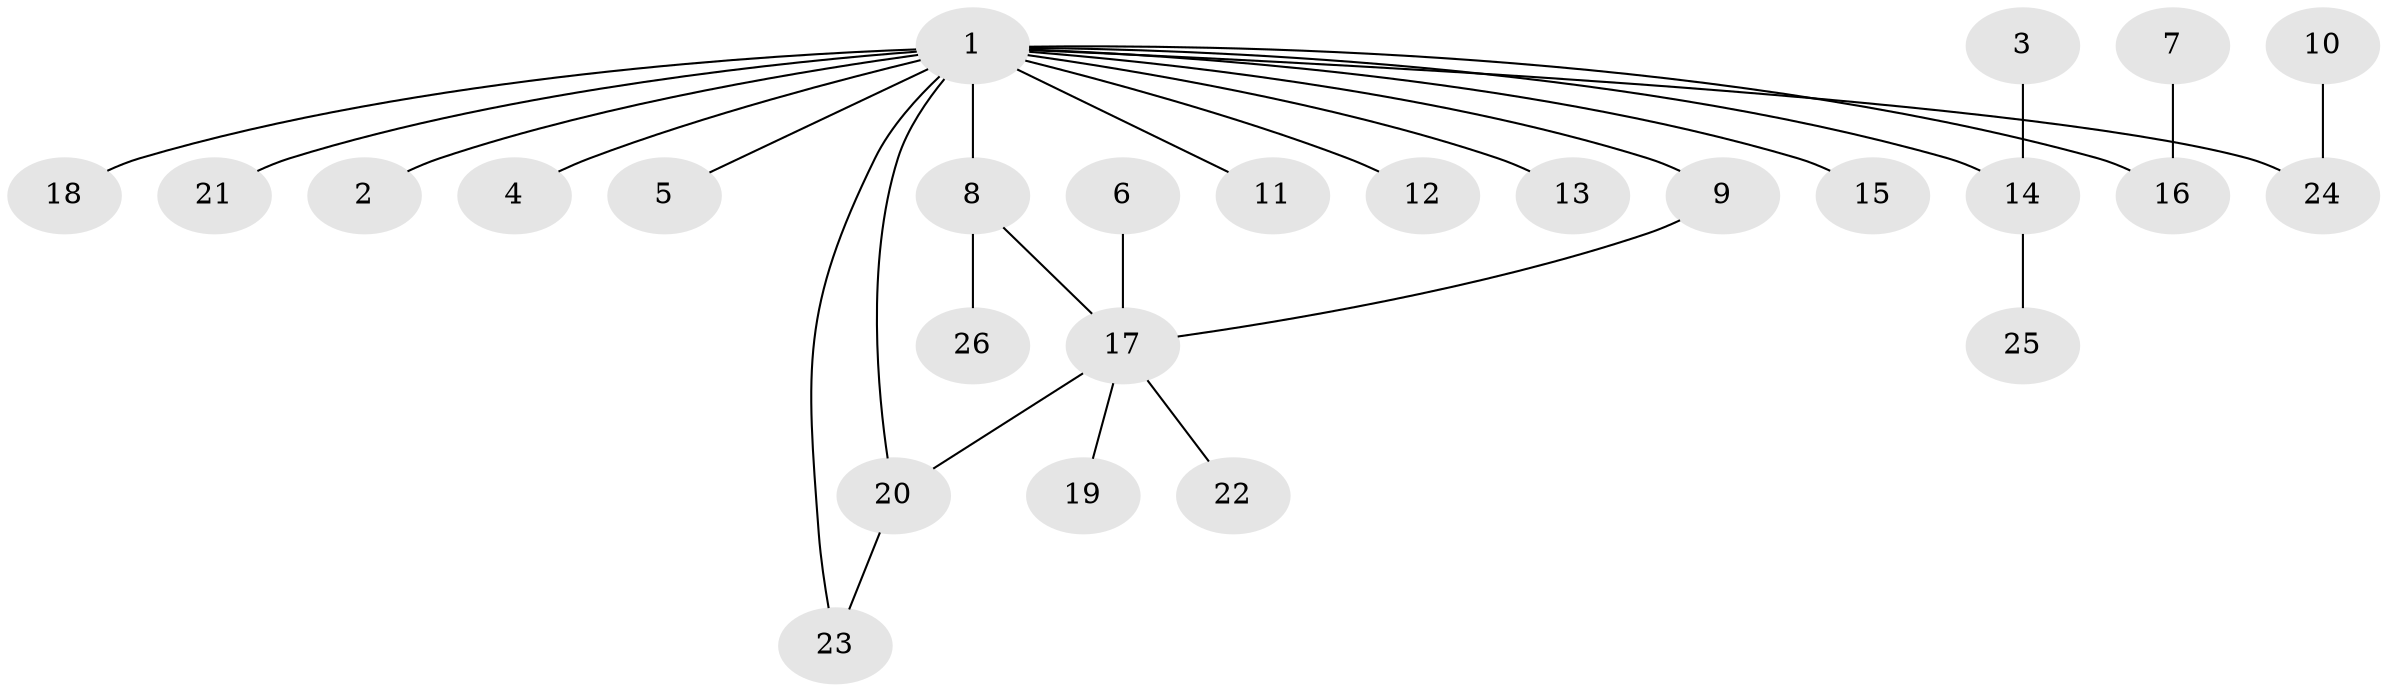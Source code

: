 // original degree distribution, {16: 0.02, 4: 0.1, 5: 0.06, 2: 0.24, 3: 0.08, 1: 0.5}
// Generated by graph-tools (version 1.1) at 2025/26/03/09/25 03:26:04]
// undirected, 26 vertices, 28 edges
graph export_dot {
graph [start="1"]
  node [color=gray90,style=filled];
  1;
  2;
  3;
  4;
  5;
  6;
  7;
  8;
  9;
  10;
  11;
  12;
  13;
  14;
  15;
  16;
  17;
  18;
  19;
  20;
  21;
  22;
  23;
  24;
  25;
  26;
  1 -- 2 [weight=1.0];
  1 -- 4 [weight=1.0];
  1 -- 5 [weight=1.0];
  1 -- 8 [weight=2.0];
  1 -- 9 [weight=1.0];
  1 -- 11 [weight=1.0];
  1 -- 12 [weight=1.0];
  1 -- 13 [weight=1.0];
  1 -- 14 [weight=2.0];
  1 -- 15 [weight=1.0];
  1 -- 16 [weight=1.0];
  1 -- 18 [weight=1.0];
  1 -- 20 [weight=2.0];
  1 -- 21 [weight=1.0];
  1 -- 23 [weight=1.0];
  1 -- 24 [weight=1.0];
  3 -- 14 [weight=1.0];
  6 -- 17 [weight=1.0];
  7 -- 16 [weight=1.0];
  8 -- 17 [weight=1.0];
  8 -- 26 [weight=1.0];
  9 -- 17 [weight=1.0];
  10 -- 24 [weight=1.0];
  14 -- 25 [weight=1.0];
  17 -- 19 [weight=1.0];
  17 -- 20 [weight=1.0];
  17 -- 22 [weight=1.0];
  20 -- 23 [weight=1.0];
}
